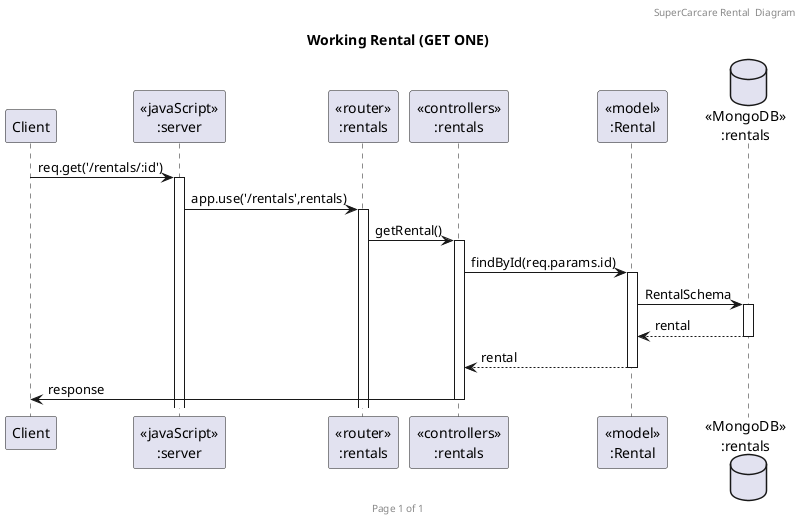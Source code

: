 @startuml Rental (GET ONE)

header SuperCarcare Rental  Diagram
footer Page %page% of %lastpage%
title "Working Rental (GET ONE)"

participant "Client" as client
participant "<<javaScript>>\n:server" as server
participant "<<router>>\n:rentals" as routerRentals
participant "<<controllers>>\n:rentals" as controllersRentals
participant "<<model>>\n:Rental" as modelRentals
database "<<MongoDB>>\n:rentals" as RentalsDatabase

client->server ++:req.get('/rentals/:id')
server->routerRentals ++:app.use('/rentals',rentals)
routerRentals -> controllersRentals ++:getRental()
controllersRentals->modelRentals ++:findById(req.params.id)
modelRentals ->RentalsDatabase ++: RentalSchema
RentalsDatabase --> modelRentals --: rental
controllersRentals <-- modelRentals --:rental
controllersRentals->client --:response

@enduml